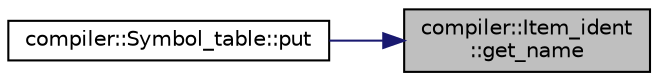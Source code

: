 digraph "compiler::Item_ident::get_name"
{
 // LATEX_PDF_SIZE
  edge [fontname="Helvetica",fontsize="10",labelfontname="Helvetica",labelfontsize="10"];
  node [fontname="Helvetica",fontsize="10",shape=record];
  rankdir="RL";
  Node1 [label="compiler::Item_ident\l::get_name",height=0.2,width=0.4,color="black", fillcolor="grey75", style="filled", fontcolor="black",tooltip="Get the name object."];
  Node1 -> Node2 [dir="back",color="midnightblue",fontsize="10",style="solid",fontname="Helvetica"];
  Node2 [label="compiler::Symbol_table::put",height=0.2,width=0.4,color="black", fillcolor="white", style="filled",URL="$classcompiler_1_1_symbol__table.html#a94a2273c6d9b21df5c360206d14e1a02",tooltip="Put an item into the symbol table in the current scope."];
}
